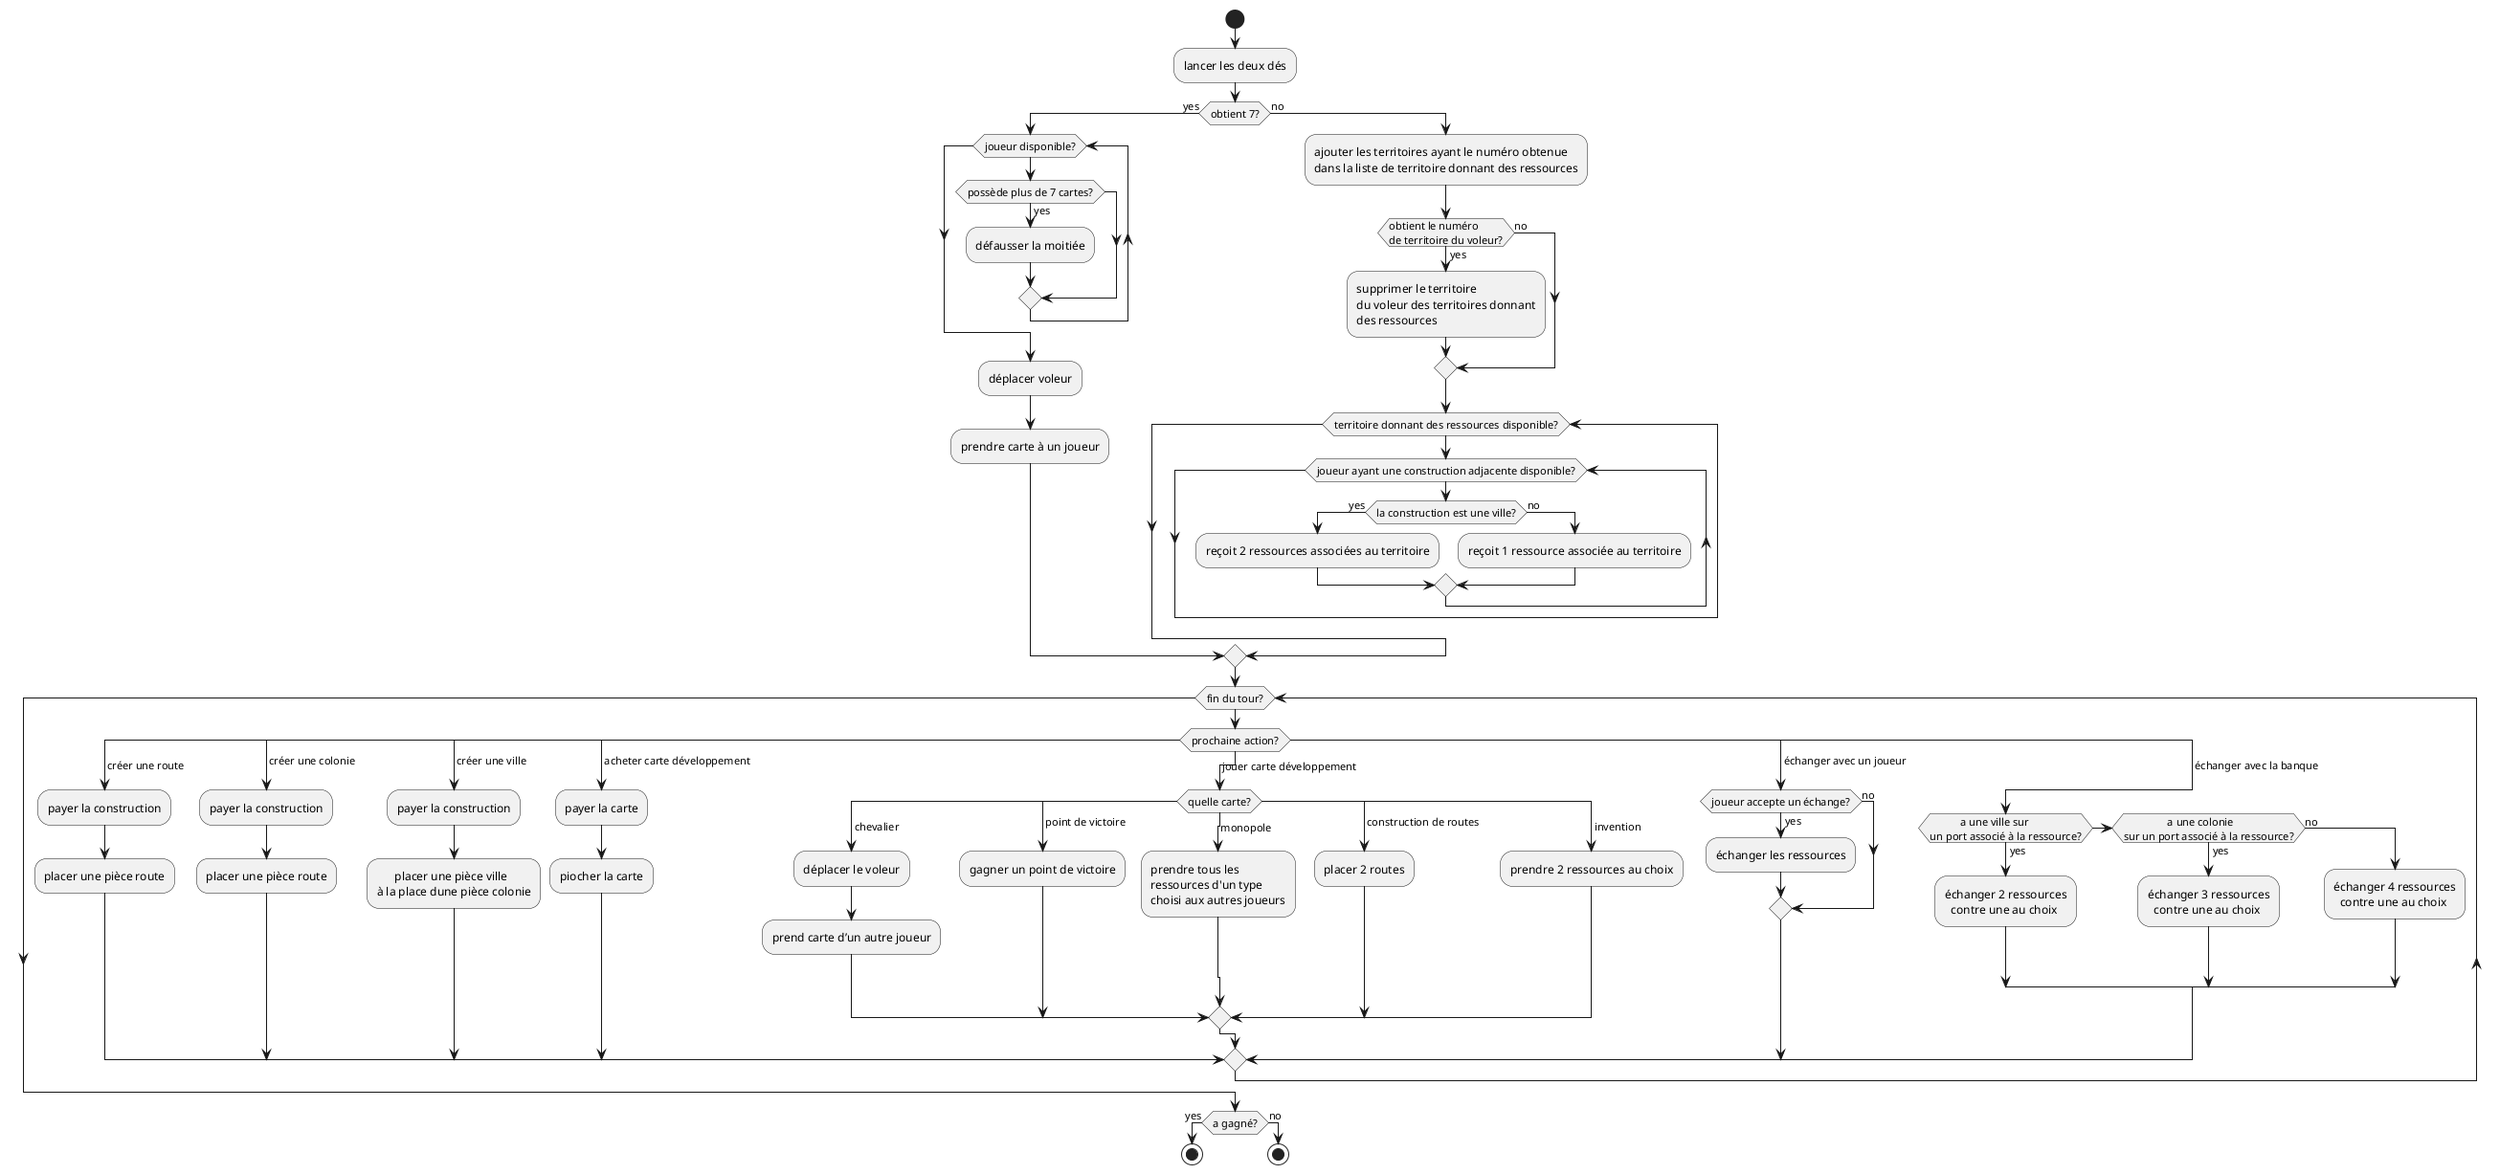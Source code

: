 @startuml
start
:lancer les deux dés;
if (obtient 7?) then (yes)
  while (joueur disponible?)
    if (possède plus de 7 cartes?) then (yes)
      :défausser la moitiée;
    endif
  endwhile
  :déplacer voleur;
  :prendre carte à un joueur;
else (no)
:ajouter les territoires ayant le numéro obtenue 
dans la liste de territoire donnant des ressources;
if (obtient le numéro 
de territoire du voleur?) then (yes)
:supprimer le territoire
du voleur des territoires donnant
des ressources;
else (no)
endif
while (territoire donnant des ressources disponible?)
  while (joueur ayant une construction adjacente disponible?)
    if (la construction est une ville?) then (yes)
      :reçoit 2 ressources associées au territoire;
    else (no)
      :reçoit 1 ressource associée au territoire;
    endif
  endwhile
endwhile
endif
while (fin du tour?)
switch (prochaine action?)
case ( créer une route )
  :payer la construction;
  :placer une pièce route;
case ( créer une colonie ) 
  :payer la construction;
  :placer une pièce route;
case ( créer une ville )
  :payer la construction;
  :      placer une pièce ville
à la place dune pièce colonie;
case ( acheter carte développement )
  :payer la carte;
  :piocher la carte;
case ( jouer carte développement )
  switch (quelle carte?)
case ( chevalier )
  :déplacer le voleur;
  :prend carte d’un autre joueur;
case ( point de victoire )
  :gagner un point de victoire;
case ( monopole )
  :prendre tous les 
ressources d'un type
choisi aux autres joueurs;
case ( construction de routes )
  :placer 2 routes;
case ( invention )
  :prendre 2 ressources au choix;
endswitch
case ( échanger avec un joueur )
  if (joueur accepte un échange?) then (yes)
    :échanger les ressources;
  else (no)
  endif
case ( échanger avec la banque )
  if (           a une ville sur 
un port associé à la ressource?) then (yes)
    :échanger 2 ressources 
      contre une au choix;
  elseif (                a une colonie 
sur un port associé à la ressource?) then (yes)
    :échanger 3 ressources 
      contre une au choix;
  else (no)
    :échanger 4 ressources 
      contre une au choix;
  endif
endswitch
endwhile
if (a gagné?) then (yes)
stop
else (no)
stop
endif
@enduml
